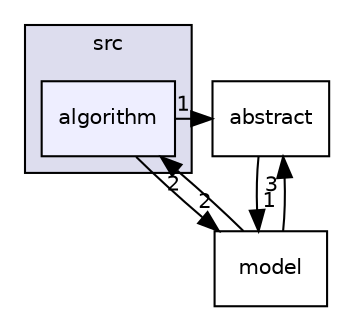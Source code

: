 digraph "D:/code/MRCEditor/src/algorithm" {
  compound=true
  node [ fontsize="10", fontname="Helvetica"];
  edge [ labelfontsize="10", labelfontname="Helvetica"];
  subgraph clusterdir_68267d1309a1af8e8297ef4c3efbcdba {
    graph [ bgcolor="#ddddee", pencolor="black", label="src" fontname="Helvetica", fontsize="10", URL="dir_68267d1309a1af8e8297ef4c3efbcdba.html"]
  dir_fbc178c12bd249518b3c0868875b8083 [shape=box, label="algorithm", style="filled", fillcolor="#eeeeff", pencolor="black", URL="dir_fbc178c12bd249518b3c0868875b8083.html"];
  }
  dir_4730a5303449a2e0c7d1551f94d9984f [shape=box label="abstract" URL="dir_4730a5303449a2e0c7d1551f94d9984f.html"];
  dir_5dd65160827af56e6353642206b80129 [shape=box label="model" URL="dir_5dd65160827af56e6353642206b80129.html"];
  dir_4730a5303449a2e0c7d1551f94d9984f->dir_5dd65160827af56e6353642206b80129 [headlabel="1", labeldistance=1.5 headhref="dir_000004_000006.html"];
  dir_5dd65160827af56e6353642206b80129->dir_4730a5303449a2e0c7d1551f94d9984f [headlabel="3", labeldistance=1.5 headhref="dir_000006_000004.html"];
  dir_5dd65160827af56e6353642206b80129->dir_fbc178c12bd249518b3c0868875b8083 [headlabel="2", labeldistance=1.5 headhref="dir_000006_000005.html"];
  dir_fbc178c12bd249518b3c0868875b8083->dir_4730a5303449a2e0c7d1551f94d9984f [headlabel="1", labeldistance=1.5 headhref="dir_000005_000004.html"];
  dir_fbc178c12bd249518b3c0868875b8083->dir_5dd65160827af56e6353642206b80129 [headlabel="2", labeldistance=1.5 headhref="dir_000005_000006.html"];
}

